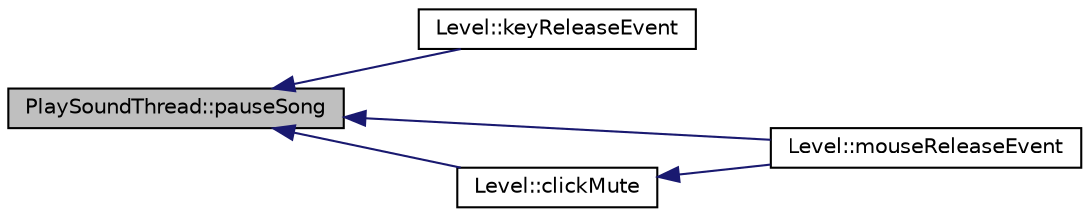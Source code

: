 digraph G
{
  edge [fontname="Helvetica",fontsize="10",labelfontname="Helvetica",labelfontsize="10"];
  node [fontname="Helvetica",fontsize="10",shape=record];
  rankdir="LR";
  Node1 [label="PlaySoundThread::pauseSong",height=0.2,width=0.4,color="black", fillcolor="grey75", style="filled" fontcolor="black"];
  Node1 -> Node2 [dir="back",color="midnightblue",fontsize="10",style="solid",fontname="Helvetica"];
  Node2 [label="Level::keyReleaseEvent",height=0.2,width=0.4,color="black", fillcolor="white", style="filled",URL="$d2/d9d/classLevel.html#a79415fdd98840cba4c054f59855f8367"];
  Node1 -> Node3 [dir="back",color="midnightblue",fontsize="10",style="solid",fontname="Helvetica"];
  Node3 [label="Level::mouseReleaseEvent",height=0.2,width=0.4,color="black", fillcolor="white", style="filled",URL="$d2/d9d/classLevel.html#a77722ba24f938b7a0707f755e635a8f6"];
  Node1 -> Node4 [dir="back",color="midnightblue",fontsize="10",style="solid",fontname="Helvetica"];
  Node4 [label="Level::clickMute",height=0.2,width=0.4,color="black", fillcolor="white", style="filled",URL="$d2/d9d/classLevel.html#a84c4c5ebbc7754748fac0f9a78fa28e0"];
  Node4 -> Node3 [dir="back",color="midnightblue",fontsize="10",style="solid",fontname="Helvetica"];
}
